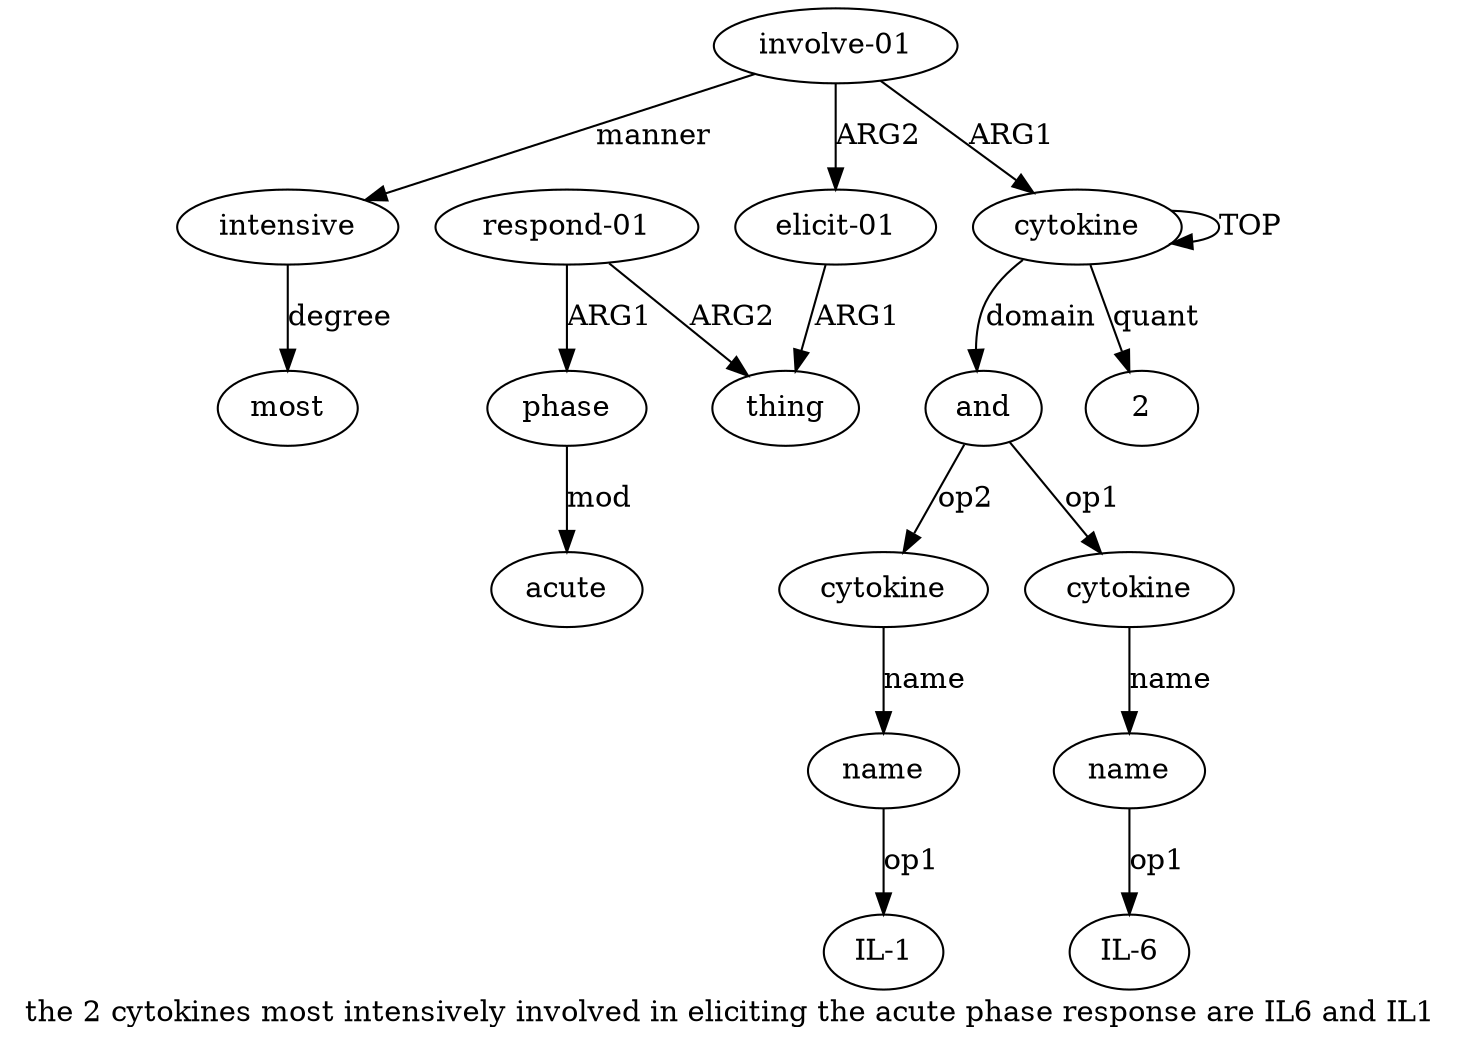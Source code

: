 digraph  {
	graph [label="the 2 cytokines most intensively involved in eliciting the acute phase response are IL6 and IL1"];
	node [label="\N"];
	a11	 [color=black,
		gold_ind=11,
		gold_label=acute,
		label=acute,
		test_ind=11,
		test_label=acute];
	a10	 [color=black,
		gold_ind=10,
		gold_label=phase,
		label=phase,
		test_ind=10,
		test_label=phase];
	a10 -> a11 [key=0,
	color=black,
	gold_label=mod,
	label=mod,
	test_label=mod];
a13 [color=black,
	gold_ind=13,
	gold_label=most,
	label=most,
	test_ind=13,
	test_label=most];
a12 [color=black,
	gold_ind=12,
	gold_label=intensive,
	label=intensive,
	test_ind=12,
	test_label=intensive];
a12 -> a13 [key=0,
color=black,
gold_label=degree,
label=degree,
test_label=degree];
"a3 IL-6" [color=black,
gold_ind=-1,
gold_label="IL-6",
label="IL-6",
test_ind=-1,
test_label="IL-6"];
a1 [color=black,
gold_ind=1,
gold_label=and,
label=and,
test_ind=1,
test_label=and];
a2 [color=black,
gold_ind=2,
gold_label=cytokine,
label=cytokine,
test_ind=2,
test_label=cytokine];
a1 -> a2 [key=0,
color=black,
gold_label=op1,
label=op1,
test_label=op1];
a4 [color=black,
gold_ind=4,
gold_label=cytokine,
label=cytokine,
test_ind=4,
test_label=cytokine];
a1 -> a4 [key=0,
color=black,
gold_label=op2,
label=op2,
test_label=op2];
a0 [color=black,
gold_ind=0,
gold_label=cytokine,
label=cytokine,
test_ind=0,
test_label=cytokine];
a0 -> a1 [key=0,
color=black,
gold_label=domain,
label=domain,
test_label=domain];
a0 -> a0 [key=0,
color=black,
gold_label=TOP,
label=TOP,
test_label=TOP];
"a0 2" [color=black,
gold_ind=-1,
gold_label=2,
label=2,
test_ind=-1,
test_label=2];
a0 -> "a0 2" [key=0,
color=black,
gold_label=quant,
label=quant,
test_label=quant];
a3 [color=black,
gold_ind=3,
gold_label=name,
label=name,
test_ind=3,
test_label=name];
a3 -> "a3 IL-6" [key=0,
color=black,
gold_label=op1,
label=op1,
test_label=op1];
a2 -> a3 [key=0,
color=black,
gold_label=name,
label=name,
test_label=name];
a5 [color=black,
gold_ind=5,
gold_label=name,
label=name,
test_ind=5,
test_label=name];
"a5 IL-1" [color=black,
gold_ind=-1,
gold_label="IL-1",
label="IL-1",
test_ind=-1,
test_label="IL-1"];
a5 -> "a5 IL-1" [key=0,
color=black,
gold_label=op1,
label=op1,
test_label=op1];
a4 -> a5 [key=0,
color=black,
gold_label=name,
label=name,
test_label=name];
a7 [color=black,
gold_ind=7,
gold_label="elicit-01",
label="elicit-01",
test_ind=7,
test_label="elicit-01"];
a8 [color=black,
gold_ind=8,
gold_label=thing,
label=thing,
test_ind=8,
test_label=thing];
a7 -> a8 [key=0,
color=black,
gold_label=ARG1,
label=ARG1,
test_label=ARG1];
a6 [color=black,
gold_ind=6,
gold_label="involve-01",
label="involve-01",
test_ind=6,
test_label="involve-01"];
a6 -> a12 [key=0,
color=black,
gold_label=manner,
label=manner,
test_label=manner];
a6 -> a0 [key=0,
color=black,
gold_label=ARG1,
label=ARG1,
test_label=ARG1];
a6 -> a7 [key=0,
color=black,
gold_label=ARG2,
label=ARG2,
test_label=ARG2];
a9 [color=black,
gold_ind=9,
gold_label="respond-01",
label="respond-01",
test_ind=9,
test_label="respond-01"];
a9 -> a10 [key=0,
color=black,
gold_label=ARG1,
label=ARG1,
test_label=ARG1];
a9 -> a8 [key=0,
color=black,
gold_label=ARG2,
label=ARG2,
test_label=ARG2];
}
